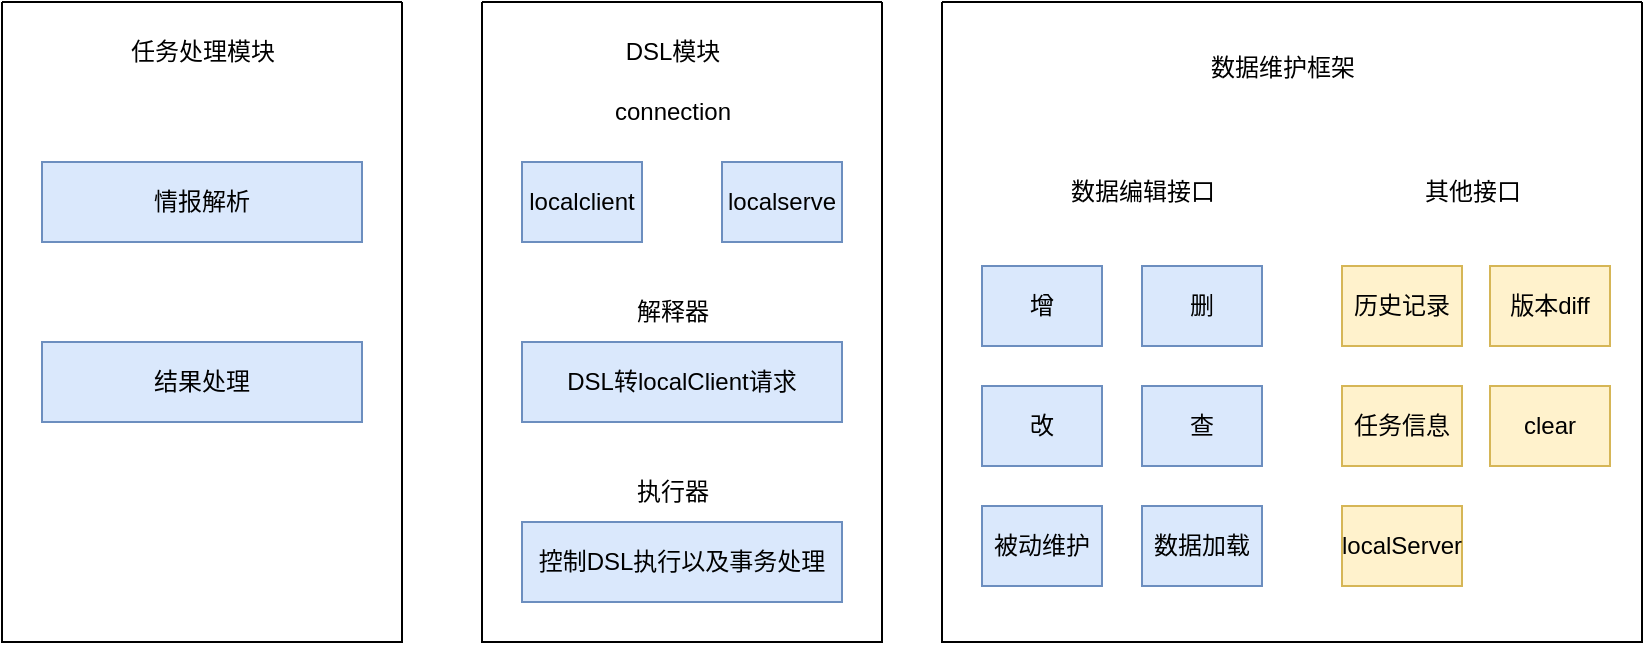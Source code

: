 <mxfile version="22.0.4" type="github">
  <diagram id="prtHgNgQTEPvFCAcTncT" name="Page-1">
    <mxGraphModel dx="2261" dy="790" grid="1" gridSize="10" guides="1" tooltips="1" connect="1" arrows="1" fold="1" page="1" pageScale="1" pageWidth="827" pageHeight="1169" math="0" shadow="0">
      <root>
        <mxCell id="0" />
        <mxCell id="1" parent="0" />
        <mxCell id="fDUamY-TMNvM78CvobbD-2" value="" style="swimlane;startSize=0;" vertex="1" parent="1">
          <mxGeometry x="30" y="140" width="350" height="320" as="geometry" />
        </mxCell>
        <mxCell id="fDUamY-TMNvM78CvobbD-4" value="数据维护框架" style="text;html=1;align=center;verticalAlign=middle;resizable=0;points=[];autosize=1;strokeColor=none;fillColor=none;" vertex="1" parent="fDUamY-TMNvM78CvobbD-2">
          <mxGeometry x="120" y="18" width="100" height="30" as="geometry" />
        </mxCell>
        <mxCell id="fDUamY-TMNvM78CvobbD-5" value="增" style="whiteSpace=wrap;html=1;fillColor=#dae8fc;strokeColor=#6c8ebf;" vertex="1" parent="fDUamY-TMNvM78CvobbD-2">
          <mxGeometry x="20" y="132" width="60" height="40" as="geometry" />
        </mxCell>
        <mxCell id="fDUamY-TMNvM78CvobbD-9" value="查" style="whiteSpace=wrap;html=1;fillColor=#dae8fc;strokeColor=#6c8ebf;" vertex="1" parent="fDUamY-TMNvM78CvobbD-2">
          <mxGeometry x="100" y="192" width="60" height="40" as="geometry" />
        </mxCell>
        <mxCell id="fDUamY-TMNvM78CvobbD-8" value="删" style="whiteSpace=wrap;html=1;fillColor=#dae8fc;strokeColor=#6c8ebf;" vertex="1" parent="fDUamY-TMNvM78CvobbD-2">
          <mxGeometry x="100" y="132" width="60" height="40" as="geometry" />
        </mxCell>
        <mxCell id="fDUamY-TMNvM78CvobbD-7" value="被动维护" style="whiteSpace=wrap;html=1;fillColor=#dae8fc;strokeColor=#6c8ebf;" vertex="1" parent="fDUamY-TMNvM78CvobbD-2">
          <mxGeometry x="20" y="252" width="60" height="40" as="geometry" />
        </mxCell>
        <mxCell id="fDUamY-TMNvM78CvobbD-6" value="改" style="whiteSpace=wrap;html=1;fillColor=#dae8fc;strokeColor=#6c8ebf;" vertex="1" parent="fDUamY-TMNvM78CvobbD-2">
          <mxGeometry x="20" y="192" width="60" height="40" as="geometry" />
        </mxCell>
        <mxCell id="fDUamY-TMNvM78CvobbD-11" value="数据加载" style="whiteSpace=wrap;html=1;fillColor=#dae8fc;strokeColor=#6c8ebf;" vertex="1" parent="fDUamY-TMNvM78CvobbD-2">
          <mxGeometry x="100" y="252" width="60" height="40" as="geometry" />
        </mxCell>
        <mxCell id="fDUamY-TMNvM78CvobbD-12" value="数据编辑接口" style="text;html=1;align=center;verticalAlign=middle;resizable=0;points=[];autosize=1;strokeColor=none;fillColor=none;" vertex="1" parent="fDUamY-TMNvM78CvobbD-2">
          <mxGeometry x="50" y="80" width="100" height="30" as="geometry" />
        </mxCell>
        <mxCell id="fDUamY-TMNvM78CvobbD-14" value="其他接口" style="text;html=1;align=center;verticalAlign=middle;resizable=0;points=[];autosize=1;strokeColor=none;fillColor=none;" vertex="1" parent="fDUamY-TMNvM78CvobbD-2">
          <mxGeometry x="230" y="80" width="70" height="30" as="geometry" />
        </mxCell>
        <mxCell id="fDUamY-TMNvM78CvobbD-16" value="历史记录" style="whiteSpace=wrap;html=1;fillColor=#fff2cc;strokeColor=#d6b656;" vertex="1" parent="fDUamY-TMNvM78CvobbD-2">
          <mxGeometry x="200" y="132" width="60" height="40" as="geometry" />
        </mxCell>
        <mxCell id="fDUamY-TMNvM78CvobbD-17" value="版本diff" style="whiteSpace=wrap;html=1;fillColor=#fff2cc;strokeColor=#d6b656;" vertex="1" parent="fDUamY-TMNvM78CvobbD-2">
          <mxGeometry x="274" y="132" width="60" height="40" as="geometry" />
        </mxCell>
        <mxCell id="fDUamY-TMNvM78CvobbD-18" value="任务信息" style="whiteSpace=wrap;html=1;fillColor=#fff2cc;strokeColor=#d6b656;" vertex="1" parent="fDUamY-TMNvM78CvobbD-2">
          <mxGeometry x="200" y="192" width="60" height="40" as="geometry" />
        </mxCell>
        <mxCell id="fDUamY-TMNvM78CvobbD-19" value="clear" style="whiteSpace=wrap;html=1;fillColor=#fff2cc;strokeColor=#d6b656;" vertex="1" parent="fDUamY-TMNvM78CvobbD-2">
          <mxGeometry x="274" y="192" width="60" height="40" as="geometry" />
        </mxCell>
        <mxCell id="fDUamY-TMNvM78CvobbD-23" value="localServer" style="whiteSpace=wrap;html=1;fillColor=#fff2cc;strokeColor=#d6b656;" vertex="1" parent="fDUamY-TMNvM78CvobbD-2">
          <mxGeometry x="200" y="252" width="60" height="40" as="geometry" />
        </mxCell>
        <mxCell id="fDUamY-TMNvM78CvobbD-24" value="" style="swimlane;startSize=0;" vertex="1" parent="1">
          <mxGeometry x="-200" y="140" width="200" height="320" as="geometry" />
        </mxCell>
        <mxCell id="fDUamY-TMNvM78CvobbD-25" value="DSL模块" style="text;html=1;align=center;verticalAlign=middle;resizable=0;points=[];autosize=1;strokeColor=none;fillColor=none;" vertex="1" parent="fDUamY-TMNvM78CvobbD-24">
          <mxGeometry x="60" y="10" width="70" height="30" as="geometry" />
        </mxCell>
        <mxCell id="fDUamY-TMNvM78CvobbD-29" value="localclient" style="whiteSpace=wrap;html=1;fillColor=#dae8fc;strokeColor=#6c8ebf;" vertex="1" parent="fDUamY-TMNvM78CvobbD-24">
          <mxGeometry x="20" y="80" width="60" height="40" as="geometry" />
        </mxCell>
        <mxCell id="fDUamY-TMNvM78CvobbD-30" value="localserve" style="whiteSpace=wrap;html=1;fillColor=#dae8fc;strokeColor=#6c8ebf;" vertex="1" parent="fDUamY-TMNvM78CvobbD-24">
          <mxGeometry x="120" y="80" width="60" height="40" as="geometry" />
        </mxCell>
        <mxCell id="fDUamY-TMNvM78CvobbD-31" value="connection" style="text;html=1;align=center;verticalAlign=middle;resizable=0;points=[];autosize=1;strokeColor=none;fillColor=none;" vertex="1" parent="fDUamY-TMNvM78CvobbD-24">
          <mxGeometry x="55" y="40" width="80" height="30" as="geometry" />
        </mxCell>
        <mxCell id="fDUamY-TMNvM78CvobbD-33" value="解释器" style="text;html=1;align=center;verticalAlign=middle;resizable=0;points=[];autosize=1;strokeColor=none;fillColor=none;" vertex="1" parent="fDUamY-TMNvM78CvobbD-24">
          <mxGeometry x="65" y="140" width="60" height="30" as="geometry" />
        </mxCell>
        <mxCell id="fDUamY-TMNvM78CvobbD-32" value="DSL转localClient请求" style="whiteSpace=wrap;html=1;fillColor=#dae8fc;strokeColor=#6c8ebf;" vertex="1" parent="fDUamY-TMNvM78CvobbD-24">
          <mxGeometry x="20" y="170" width="160" height="40" as="geometry" />
        </mxCell>
        <mxCell id="fDUamY-TMNvM78CvobbD-34" value="执行器" style="text;html=1;align=center;verticalAlign=middle;resizable=0;points=[];autosize=1;strokeColor=none;fillColor=none;" vertex="1" parent="fDUamY-TMNvM78CvobbD-24">
          <mxGeometry x="65" y="230" width="60" height="30" as="geometry" />
        </mxCell>
        <mxCell id="fDUamY-TMNvM78CvobbD-35" value="控制DSL执行以及事务处理" style="whiteSpace=wrap;html=1;fillColor=#dae8fc;strokeColor=#6c8ebf;" vertex="1" parent="fDUamY-TMNvM78CvobbD-24">
          <mxGeometry x="20" y="260" width="160" height="40" as="geometry" />
        </mxCell>
        <mxCell id="fDUamY-TMNvM78CvobbD-36" value="" style="swimlane;startSize=0;" vertex="1" parent="1">
          <mxGeometry x="-440" y="140" width="200" height="320" as="geometry" />
        </mxCell>
        <mxCell id="fDUamY-TMNvM78CvobbD-45" value="任务处理模块" style="text;html=1;align=center;verticalAlign=middle;resizable=0;points=[];autosize=1;strokeColor=none;fillColor=none;" vertex="1" parent="fDUamY-TMNvM78CvobbD-36">
          <mxGeometry x="50" y="10" width="100" height="30" as="geometry" />
        </mxCell>
        <mxCell id="fDUamY-TMNvM78CvobbD-46" value="情报解析" style="whiteSpace=wrap;html=1;fillColor=#dae8fc;strokeColor=#6c8ebf;" vertex="1" parent="fDUamY-TMNvM78CvobbD-36">
          <mxGeometry x="20" y="80" width="160" height="40" as="geometry" />
        </mxCell>
        <mxCell id="fDUamY-TMNvM78CvobbD-48" value="结果处理" style="whiteSpace=wrap;html=1;fillColor=#dae8fc;strokeColor=#6c8ebf;" vertex="1" parent="fDUamY-TMNvM78CvobbD-36">
          <mxGeometry x="20" y="170" width="160" height="40" as="geometry" />
        </mxCell>
      </root>
    </mxGraphModel>
  </diagram>
</mxfile>
